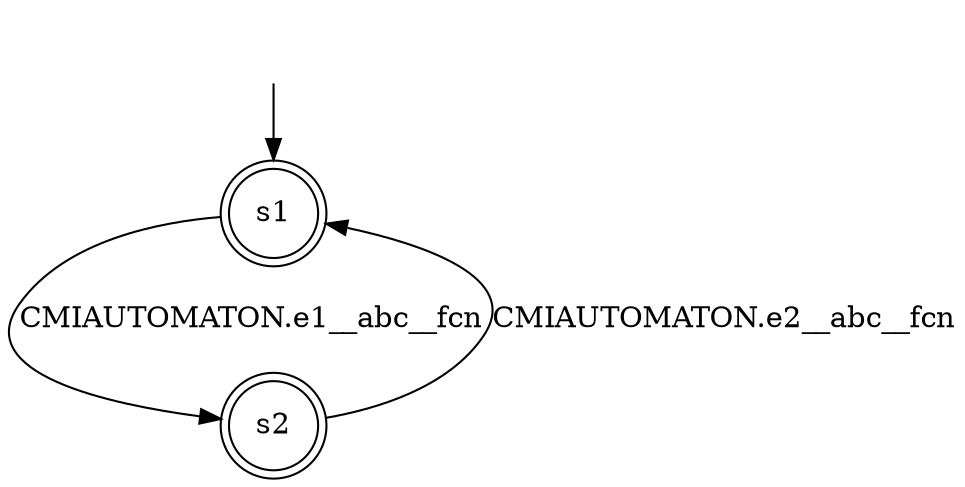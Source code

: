 digraph automaton {
	1 [label=<s1> shape="doublecircle"];
	2 [label=<s2> shape="doublecircle"];
	__init1 [label=<> shape="none"];
	__init1 -> 1;
	1 -> 2 [label=<CMIAUTOMATON.e1__abc__fcn> id="1-0-2"];
	2 -> 1 [label=<CMIAUTOMATON.e2__abc__fcn> id="2-0-1"];
}
